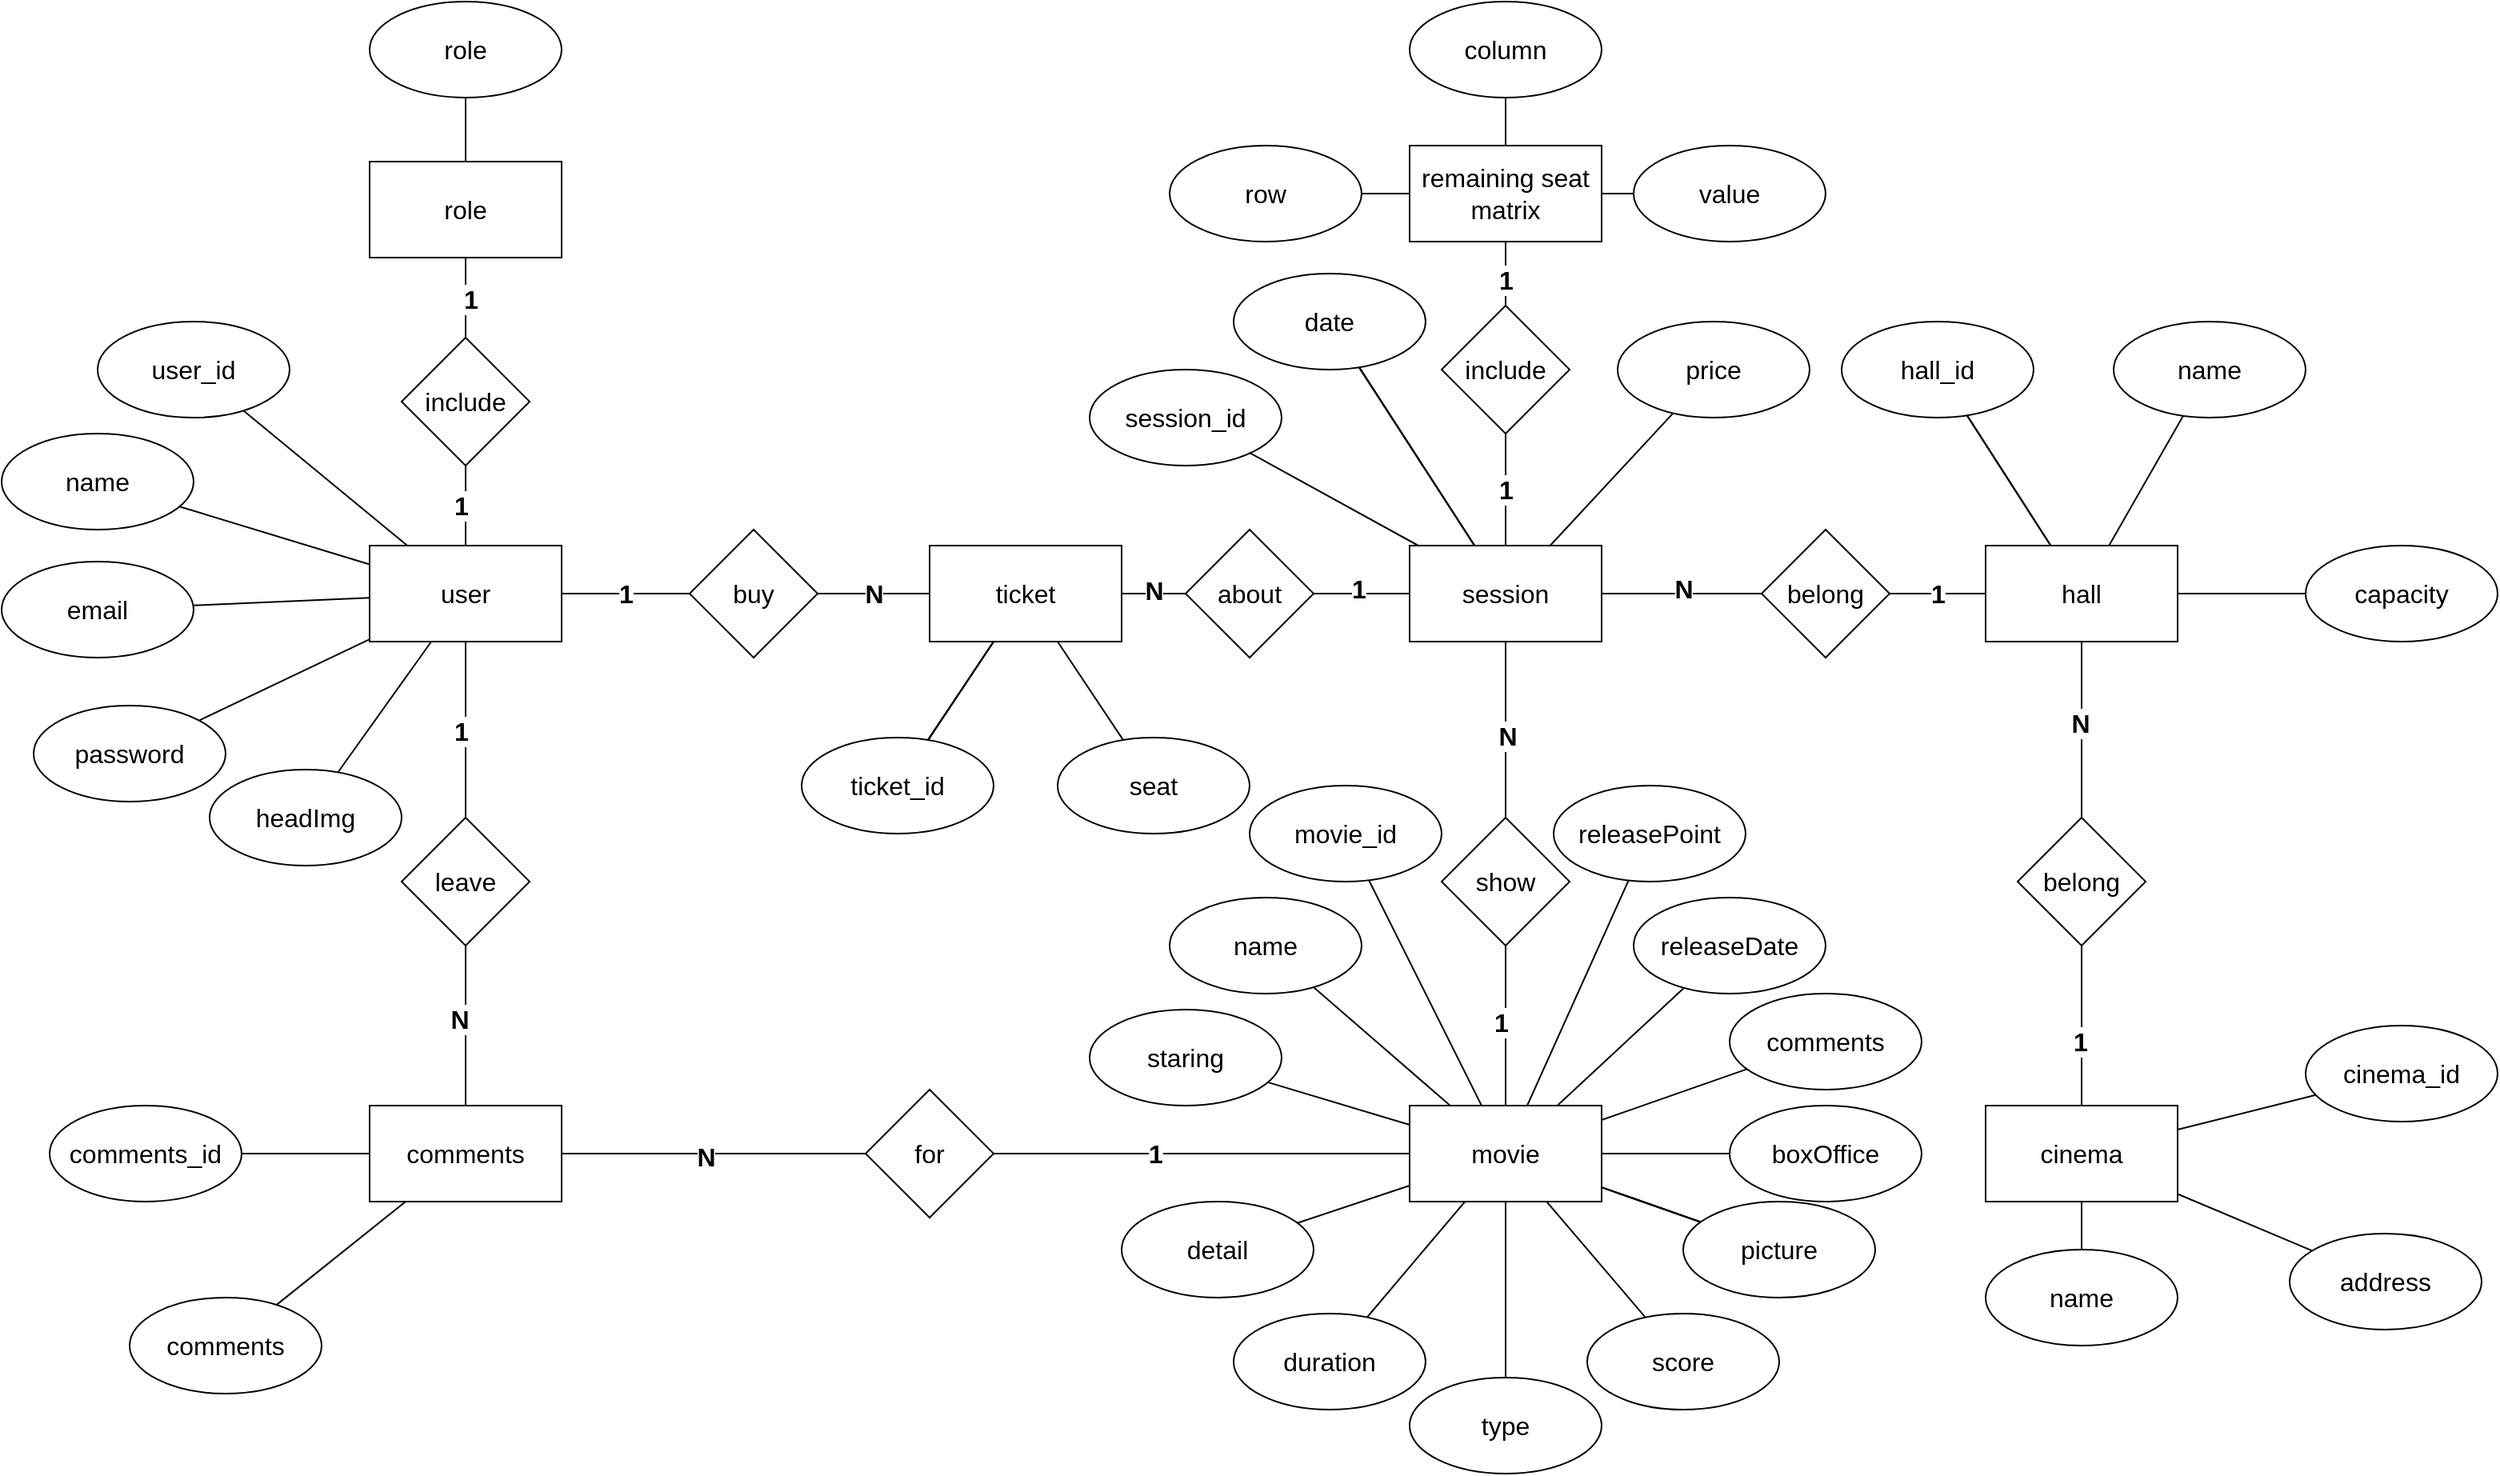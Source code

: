 <mxfile version="18.1.3" type="device"><diagram id="UlqqcbLjjD38hZAxc1Z1" name="第 1 页"><mxGraphModel dx="1851" dy="1347" grid="1" gridSize="10" guides="1" tooltips="1" connect="1" arrows="1" fold="1" page="1" pageScale="1" pageWidth="827" pageHeight="1169" math="0" shadow="0"><root><mxCell id="0"/><mxCell id="1" parent="0"/><mxCell id="72-h3yJxKMM9U8G-hlTV-3" value="" style="rounded=0;orthogonalLoop=1;jettySize=auto;html=1;endArrow=none;endFill=0;fontSize=16;" edge="1" parent="1" source="72-h3yJxKMM9U8G-hlTV-1" target="72-h3yJxKMM9U8G-hlTV-2"><mxGeometry relative="1" as="geometry"/></mxCell><mxCell id="72-h3yJxKMM9U8G-hlTV-5" value="" style="rounded=0;orthogonalLoop=1;jettySize=auto;html=1;endArrow=none;endFill=0;fontSize=16;" edge="1" parent="1" source="72-h3yJxKMM9U8G-hlTV-1" target="72-h3yJxKMM9U8G-hlTV-4"><mxGeometry relative="1" as="geometry"/></mxCell><mxCell id="72-h3yJxKMM9U8G-hlTV-10" value="" style="rounded=0;orthogonalLoop=1;jettySize=auto;html=1;endArrow=none;endFill=0;fontSize=16;" edge="1" parent="1" source="72-h3yJxKMM9U8G-hlTV-1" target="72-h3yJxKMM9U8G-hlTV-9"><mxGeometry relative="1" as="geometry"/></mxCell><mxCell id="72-h3yJxKMM9U8G-hlTV-14" value="" style="edgeStyle=none;rounded=0;orthogonalLoop=1;jettySize=auto;html=1;endArrow=none;endFill=0;fontSize=16;" edge="1" parent="1" source="72-h3yJxKMM9U8G-hlTV-1" target="72-h3yJxKMM9U8G-hlTV-13"><mxGeometry relative="1" as="geometry"/></mxCell><mxCell id="72-h3yJxKMM9U8G-hlTV-16" value="&lt;b style=&quot;font-size: 16px;&quot;&gt;1&lt;/b&gt;" style="edgeStyle=none;rounded=0;orthogonalLoop=1;jettySize=auto;html=1;endArrow=none;endFill=0;fontSize=16;" edge="1" parent="1" source="72-h3yJxKMM9U8G-hlTV-1" target="72-h3yJxKMM9U8G-hlTV-15"><mxGeometry relative="1" as="geometry"/></mxCell><mxCell id="72-h3yJxKMM9U8G-hlTV-55" value="" style="edgeStyle=none;rounded=0;orthogonalLoop=1;jettySize=auto;html=1;fontSize=16;endArrow=none;endFill=0;" edge="1" parent="1" source="72-h3yJxKMM9U8G-hlTV-1" target="72-h3yJxKMM9U8G-hlTV-54"><mxGeometry relative="1" as="geometry"/></mxCell><mxCell id="72-h3yJxKMM9U8G-hlTV-56" value="&lt;b style=&quot;font-size: 16px;&quot;&gt;1&lt;/b&gt;" style="edgeLabel;html=1;align=center;verticalAlign=middle;resizable=0;points=[];fontSize=16;" vertex="1" connectable="0" parent="72-h3yJxKMM9U8G-hlTV-55"><mxGeometry x="0.021" y="3" relative="1" as="geometry"><mxPoint as="offset"/></mxGeometry></mxCell><mxCell id="72-h3yJxKMM9U8G-hlTV-90" value="" style="edgeStyle=none;rounded=0;orthogonalLoop=1;jettySize=auto;html=1;fontSize=16;endArrow=none;endFill=0;" edge="1" parent="1" source="72-h3yJxKMM9U8G-hlTV-1" target="72-h3yJxKMM9U8G-hlTV-89"><mxGeometry relative="1" as="geometry"/></mxCell><mxCell id="72-h3yJxKMM9U8G-hlTV-93" value="&lt;b&gt;1&lt;/b&gt;" style="edgeLabel;html=1;align=center;verticalAlign=middle;resizable=0;points=[];fontSize=16;" vertex="1" connectable="0" parent="72-h3yJxKMM9U8G-hlTV-90"><mxGeometry x="0.013" y="-3" relative="1" as="geometry"><mxPoint as="offset"/></mxGeometry></mxCell><mxCell id="72-h3yJxKMM9U8G-hlTV-1" value="user" style="rounded=0;whiteSpace=wrap;html=1;fontSize=16;" vertex="1" parent="1"><mxGeometry x="230" y="340" width="120" height="60" as="geometry"/></mxCell><mxCell id="72-h3yJxKMM9U8G-hlTV-2" value="user_id" style="ellipse;whiteSpace=wrap;html=1;rounded=0;fontSize=16;" vertex="1" parent="1"><mxGeometry x="60" y="200" width="120" height="60" as="geometry"/></mxCell><mxCell id="72-h3yJxKMM9U8G-hlTV-4" value="name" style="ellipse;whiteSpace=wrap;html=1;rounded=0;fontSize=16;" vertex="1" parent="1"><mxGeometry y="270" width="120" height="60" as="geometry"/></mxCell><mxCell id="72-h3yJxKMM9U8G-hlTV-6" value="password" style="ellipse;whiteSpace=wrap;html=1;rounded=0;fontSize=16;" vertex="1" parent="1"><mxGeometry x="20" y="440" width="120" height="60" as="geometry"/></mxCell><mxCell id="72-h3yJxKMM9U8G-hlTV-9" value="email" style="ellipse;whiteSpace=wrap;html=1;rounded=0;fontSize=16;" vertex="1" parent="1"><mxGeometry y="350" width="120" height="60" as="geometry"/></mxCell><mxCell id="72-h3yJxKMM9U8G-hlTV-12" value="" style="rounded=0;orthogonalLoop=1;jettySize=auto;html=1;endArrow=none;endFill=0;fontSize=16;" edge="1" parent="1" source="72-h3yJxKMM9U8G-hlTV-1" target="72-h3yJxKMM9U8G-hlTV-6"><mxGeometry relative="1" as="geometry"><mxPoint x="240" y="380" as="sourcePoint"/><mxPoint x="160" y="380" as="targetPoint"/></mxGeometry></mxCell><mxCell id="72-h3yJxKMM9U8G-hlTV-13" value="headImg" style="ellipse;whiteSpace=wrap;html=1;rounded=0;fontSize=16;" vertex="1" parent="1"><mxGeometry x="130" y="480" width="120" height="60" as="geometry"/></mxCell><mxCell id="72-h3yJxKMM9U8G-hlTV-18" value="&lt;b style=&quot;font-size: 16px;&quot;&gt;N&lt;/b&gt;" style="edgeStyle=none;rounded=0;orthogonalLoop=1;jettySize=auto;html=1;endArrow=none;endFill=0;fontSize=16;" edge="1" parent="1" source="72-h3yJxKMM9U8G-hlTV-15" target="72-h3yJxKMM9U8G-hlTV-17"><mxGeometry relative="1" as="geometry"/></mxCell><mxCell id="72-h3yJxKMM9U8G-hlTV-26" value="&lt;br style=&quot;font-size: 16px;&quot;&gt;" style="edgeLabel;html=1;align=center;verticalAlign=middle;resizable=0;points=[];fontSize=16;" vertex="1" connectable="0" parent="72-h3yJxKMM9U8G-hlTV-18"><mxGeometry x="0.233" y="-1" relative="1" as="geometry"><mxPoint as="offset"/></mxGeometry></mxCell><mxCell id="72-h3yJxKMM9U8G-hlTV-15" value="buy" style="rhombus;whiteSpace=wrap;html=1;rounded=0;fontSize=16;" vertex="1" parent="1"><mxGeometry x="430" y="330" width="80" height="80" as="geometry"/></mxCell><mxCell id="72-h3yJxKMM9U8G-hlTV-20" value="" style="edgeStyle=none;rounded=0;orthogonalLoop=1;jettySize=auto;html=1;endArrow=none;endFill=0;fontSize=16;" edge="1" parent="1" source="72-h3yJxKMM9U8G-hlTV-17" target="72-h3yJxKMM9U8G-hlTV-19"><mxGeometry relative="1" as="geometry"/></mxCell><mxCell id="72-h3yJxKMM9U8G-hlTV-21" value="" style="edgeStyle=none;rounded=0;orthogonalLoop=1;jettySize=auto;html=1;endArrow=none;endFill=0;fontSize=16;" edge="1" parent="1" source="72-h3yJxKMM9U8G-hlTV-17" target="72-h3yJxKMM9U8G-hlTV-19"><mxGeometry relative="1" as="geometry"/></mxCell><mxCell id="72-h3yJxKMM9U8G-hlTV-22" value="" style="edgeStyle=none;rounded=0;orthogonalLoop=1;jettySize=auto;html=1;endArrow=none;endFill=0;fontSize=16;" edge="1" parent="1" source="72-h3yJxKMM9U8G-hlTV-17" target="72-h3yJxKMM9U8G-hlTV-19"><mxGeometry relative="1" as="geometry"/></mxCell><mxCell id="72-h3yJxKMM9U8G-hlTV-25" value="" style="edgeStyle=none;rounded=0;orthogonalLoop=1;jettySize=auto;html=1;endArrow=none;endFill=0;fontSize=16;" edge="1" parent="1" source="72-h3yJxKMM9U8G-hlTV-17" target="72-h3yJxKMM9U8G-hlTV-24"><mxGeometry relative="1" as="geometry"/></mxCell><mxCell id="72-h3yJxKMM9U8G-hlTV-30" value="" style="edgeStyle=none;rounded=0;orthogonalLoop=1;jettySize=auto;html=1;endArrow=none;endFill=0;fontSize=16;" edge="1" parent="1" source="72-h3yJxKMM9U8G-hlTV-17" target="72-h3yJxKMM9U8G-hlTV-29"><mxGeometry relative="1" as="geometry"/></mxCell><mxCell id="72-h3yJxKMM9U8G-hlTV-31" value="&lt;b style=&quot;font-size: 16px;&quot;&gt;N&lt;/b&gt;" style="edgeLabel;html=1;align=center;verticalAlign=middle;resizable=0;points=[];fontSize=16;" vertex="1" connectable="0" parent="72-h3yJxKMM9U8G-hlTV-30"><mxGeometry x="-0.02" y="3" relative="1" as="geometry"><mxPoint y="1" as="offset"/></mxGeometry></mxCell><mxCell id="72-h3yJxKMM9U8G-hlTV-17" value="ticket" style="whiteSpace=wrap;html=1;rounded=0;fontSize=16;" vertex="1" parent="1"><mxGeometry x="580" y="340" width="120" height="60" as="geometry"/></mxCell><mxCell id="72-h3yJxKMM9U8G-hlTV-19" value="ticket_id" style="ellipse;whiteSpace=wrap;html=1;rounded=0;fontSize=16;" vertex="1" parent="1"><mxGeometry x="500" y="460" width="120" height="60" as="geometry"/></mxCell><mxCell id="72-h3yJxKMM9U8G-hlTV-24" value="seat" style="ellipse;whiteSpace=wrap;html=1;rounded=0;fontSize=16;" vertex="1" parent="1"><mxGeometry x="660" y="460" width="120" height="60" as="geometry"/></mxCell><mxCell id="72-h3yJxKMM9U8G-hlTV-33" value="" style="edgeStyle=none;rounded=0;orthogonalLoop=1;jettySize=auto;html=1;endArrow=none;endFill=0;fontSize=16;" edge="1" parent="1" source="72-h3yJxKMM9U8G-hlTV-29" target="72-h3yJxKMM9U8G-hlTV-32"><mxGeometry relative="1" as="geometry"/></mxCell><mxCell id="72-h3yJxKMM9U8G-hlTV-42" value="&lt;b style=&quot;font-size: 16px;&quot;&gt;1&lt;/b&gt;" style="edgeLabel;html=1;align=center;verticalAlign=middle;resizable=0;points=[];fontSize=16;" vertex="1" connectable="0" parent="72-h3yJxKMM9U8G-hlTV-33"><mxGeometry x="-0.067" y="4" relative="1" as="geometry"><mxPoint y="1" as="offset"/></mxGeometry></mxCell><mxCell id="72-h3yJxKMM9U8G-hlTV-29" value="about" style="rhombus;whiteSpace=wrap;html=1;rounded=0;fontSize=16;" vertex="1" parent="1"><mxGeometry x="740" y="330" width="80" height="80" as="geometry"/></mxCell><mxCell id="72-h3yJxKMM9U8G-hlTV-35" value="" style="edgeStyle=none;rounded=0;orthogonalLoop=1;jettySize=auto;html=1;endArrow=none;endFill=0;fontSize=16;" edge="1" parent="1" source="72-h3yJxKMM9U8G-hlTV-32" target="72-h3yJxKMM9U8G-hlTV-34"><mxGeometry relative="1" as="geometry"/></mxCell><mxCell id="72-h3yJxKMM9U8G-hlTV-37" value="" style="edgeStyle=none;rounded=0;orthogonalLoop=1;jettySize=auto;html=1;endArrow=none;endFill=0;fontSize=16;" edge="1" parent="1" source="72-h3yJxKMM9U8G-hlTV-32" target="72-h3yJxKMM9U8G-hlTV-36"><mxGeometry relative="1" as="geometry"/></mxCell><mxCell id="72-h3yJxKMM9U8G-hlTV-38" value="" style="edgeStyle=none;rounded=0;orthogonalLoop=1;jettySize=auto;html=1;endArrow=none;endFill=0;fontSize=16;" edge="1" parent="1" source="72-h3yJxKMM9U8G-hlTV-32" target="72-h3yJxKMM9U8G-hlTV-36"><mxGeometry relative="1" as="geometry"/></mxCell><mxCell id="72-h3yJxKMM9U8G-hlTV-39" value="" style="edgeStyle=none;rounded=0;orthogonalLoop=1;jettySize=auto;html=1;endArrow=none;endFill=0;fontSize=16;" edge="1" parent="1" source="72-h3yJxKMM9U8G-hlTV-32" target="72-h3yJxKMM9U8G-hlTV-36"><mxGeometry relative="1" as="geometry"/></mxCell><mxCell id="72-h3yJxKMM9U8G-hlTV-41" value="" style="edgeStyle=none;rounded=0;orthogonalLoop=1;jettySize=auto;html=1;endArrow=none;endFill=0;fontSize=16;" edge="1" parent="1" source="72-h3yJxKMM9U8G-hlTV-32" target="72-h3yJxKMM9U8G-hlTV-40"><mxGeometry relative="1" as="geometry"/></mxCell><mxCell id="72-h3yJxKMM9U8G-hlTV-44" value="&lt;b style=&quot;font-size: 16px;&quot;&gt;1&lt;/b&gt;" style="edgeStyle=none;rounded=0;orthogonalLoop=1;jettySize=auto;html=1;endArrow=none;endFill=0;fontSize=16;" edge="1" parent="1" source="72-h3yJxKMM9U8G-hlTV-32" target="72-h3yJxKMM9U8G-hlTV-43"><mxGeometry relative="1" as="geometry"/></mxCell><mxCell id="72-h3yJxKMM9U8G-hlTV-64" value="" style="edgeStyle=none;rounded=0;orthogonalLoop=1;jettySize=auto;html=1;fontSize=16;endArrow=none;endFill=0;" edge="1" parent="1" source="72-h3yJxKMM9U8G-hlTV-32" target="72-h3yJxKMM9U8G-hlTV-63"><mxGeometry relative="1" as="geometry"/></mxCell><mxCell id="72-h3yJxKMM9U8G-hlTV-65" value="&lt;b style=&quot;font-size: 16px;&quot;&gt;N&lt;/b&gt;" style="edgeLabel;html=1;align=center;verticalAlign=middle;resizable=0;points=[];fontSize=16;" vertex="1" connectable="0" parent="72-h3yJxKMM9U8G-hlTV-64"><mxGeometry x="-0.314" y="3" relative="1" as="geometry"><mxPoint x="16" as="offset"/></mxGeometry></mxCell><mxCell id="72-h3yJxKMM9U8G-hlTV-112" style="edgeStyle=none;rounded=0;orthogonalLoop=1;jettySize=auto;html=1;exitX=0.5;exitY=1;exitDx=0;exitDy=0;fontSize=16;endArrow=none;endFill=0;" edge="1" parent="1" source="72-h3yJxKMM9U8G-hlTV-32" target="72-h3yJxKMM9U8G-hlTV-110"><mxGeometry relative="1" as="geometry"/></mxCell><mxCell id="72-h3yJxKMM9U8G-hlTV-114" value="&lt;b&gt;N&lt;/b&gt;" style="edgeLabel;html=1;align=center;verticalAlign=middle;resizable=0;points=[];fontSize=16;" vertex="1" connectable="0" parent="72-h3yJxKMM9U8G-hlTV-112"><mxGeometry x="0.075" y="1" relative="1" as="geometry"><mxPoint as="offset"/></mxGeometry></mxCell><mxCell id="72-h3yJxKMM9U8G-hlTV-32" value="session" style="whiteSpace=wrap;html=1;rounded=0;fontSize=16;" vertex="1" parent="1"><mxGeometry x="880" y="340" width="120" height="60" as="geometry"/></mxCell><mxCell id="72-h3yJxKMM9U8G-hlTV-34" value="session_id" style="ellipse;whiteSpace=wrap;html=1;rounded=0;fontSize=16;" vertex="1" parent="1"><mxGeometry x="680" y="230" width="120" height="60" as="geometry"/></mxCell><mxCell id="72-h3yJxKMM9U8G-hlTV-36" value="date" style="ellipse;whiteSpace=wrap;html=1;rounded=0;fontSize=16;" vertex="1" parent="1"><mxGeometry x="770" y="170" width="120" height="60" as="geometry"/></mxCell><mxCell id="72-h3yJxKMM9U8G-hlTV-40" value="price" style="ellipse;whiteSpace=wrap;html=1;rounded=0;fontSize=16;" vertex="1" parent="1"><mxGeometry x="1010" y="200" width="120" height="60" as="geometry"/></mxCell><mxCell id="72-h3yJxKMM9U8G-hlTV-46" value="" style="edgeStyle=none;rounded=0;orthogonalLoop=1;jettySize=auto;html=1;endArrow=none;endFill=0;fontSize=16;" edge="1" parent="1" source="72-h3yJxKMM9U8G-hlTV-43" target="72-h3yJxKMM9U8G-hlTV-45"><mxGeometry relative="1" as="geometry"/></mxCell><mxCell id="72-h3yJxKMM9U8G-hlTV-47" value="&lt;b style=&quot;font-size: 16px;&quot;&gt;1&lt;/b&gt;" style="edgeLabel;html=1;align=center;verticalAlign=middle;resizable=0;points=[];fontSize=16;" vertex="1" connectable="0" parent="72-h3yJxKMM9U8G-hlTV-46"><mxGeometry x="-0.178" y="-2" relative="1" as="geometry"><mxPoint x="-2" as="offset"/></mxGeometry></mxCell><mxCell id="72-h3yJxKMM9U8G-hlTV-43" value="include" style="rhombus;whiteSpace=wrap;html=1;rounded=0;fontSize=16;" vertex="1" parent="1"><mxGeometry x="900" y="190" width="80" height="80" as="geometry"/></mxCell><mxCell id="72-h3yJxKMM9U8G-hlTV-49" value="" style="edgeStyle=none;rounded=0;orthogonalLoop=1;jettySize=auto;html=1;fontSize=16;endArrow=none;endFill=0;" edge="1" parent="1" source="72-h3yJxKMM9U8G-hlTV-45" target="72-h3yJxKMM9U8G-hlTV-48"><mxGeometry relative="1" as="geometry"/></mxCell><mxCell id="72-h3yJxKMM9U8G-hlTV-51" value="" style="edgeStyle=none;rounded=0;orthogonalLoop=1;jettySize=auto;html=1;fontSize=16;endArrow=none;endFill=0;" edge="1" parent="1" source="72-h3yJxKMM9U8G-hlTV-45" target="72-h3yJxKMM9U8G-hlTV-50"><mxGeometry relative="1" as="geometry"/></mxCell><mxCell id="72-h3yJxKMM9U8G-hlTV-53" value="" style="edgeStyle=none;rounded=0;orthogonalLoop=1;jettySize=auto;html=1;fontSize=16;endArrow=none;endFill=0;" edge="1" parent="1" source="72-h3yJxKMM9U8G-hlTV-45" target="72-h3yJxKMM9U8G-hlTV-52"><mxGeometry relative="1" as="geometry"/></mxCell><mxCell id="72-h3yJxKMM9U8G-hlTV-45" value="&lt;font style=&quot;font-size: 16px;&quot;&gt;remaining seat matrix&lt;/font&gt;" style="whiteSpace=wrap;html=1;rounded=0;fontSize=16;" vertex="1" parent="1"><mxGeometry x="880" y="90" width="120" height="60" as="geometry"/></mxCell><mxCell id="72-h3yJxKMM9U8G-hlTV-48" value="row" style="ellipse;whiteSpace=wrap;html=1;rounded=0;fontSize=16;" vertex="1" parent="1"><mxGeometry x="730" y="90" width="120" height="60" as="geometry"/></mxCell><mxCell id="72-h3yJxKMM9U8G-hlTV-50" value="column" style="ellipse;whiteSpace=wrap;html=1;rounded=0;fontSize=16;" vertex="1" parent="1"><mxGeometry x="880" width="120" height="60" as="geometry"/></mxCell><mxCell id="72-h3yJxKMM9U8G-hlTV-52" value="value" style="ellipse;whiteSpace=wrap;html=1;rounded=0;fontSize=16;" vertex="1" parent="1"><mxGeometry x="1020" y="90" width="120" height="60" as="geometry"/></mxCell><mxCell id="72-h3yJxKMM9U8G-hlTV-59" value="" style="edgeStyle=none;rounded=0;orthogonalLoop=1;jettySize=auto;html=1;fontSize=16;endArrow=none;endFill=0;" edge="1" parent="1" source="72-h3yJxKMM9U8G-hlTV-54" target="72-h3yJxKMM9U8G-hlTV-58"><mxGeometry relative="1" as="geometry"/></mxCell><mxCell id="72-h3yJxKMM9U8G-hlTV-60" value="&lt;b style=&quot;font-size: 16px;&quot;&gt;1&lt;/b&gt;" style="edgeLabel;html=1;align=center;verticalAlign=middle;resizable=0;points=[];fontSize=16;" vertex="1" connectable="0" parent="72-h3yJxKMM9U8G-hlTV-59"><mxGeometry x="-0.011" y="-3" relative="1" as="geometry"><mxPoint as="offset"/></mxGeometry></mxCell><mxCell id="72-h3yJxKMM9U8G-hlTV-54" value="include" style="rhombus;whiteSpace=wrap;html=1;rounded=0;fontSize=16;" vertex="1" parent="1"><mxGeometry x="250" y="210" width="80" height="80" as="geometry"/></mxCell><mxCell id="72-h3yJxKMM9U8G-hlTV-62" value="" style="edgeStyle=none;rounded=0;orthogonalLoop=1;jettySize=auto;html=1;fontSize=16;endArrow=none;endFill=0;" edge="1" parent="1" source="72-h3yJxKMM9U8G-hlTV-58" target="72-h3yJxKMM9U8G-hlTV-61"><mxGeometry relative="1" as="geometry"/></mxCell><mxCell id="72-h3yJxKMM9U8G-hlTV-58" value="role" style="whiteSpace=wrap;html=1;rounded=0;fontSize=16;" vertex="1" parent="1"><mxGeometry x="230" y="100" width="120" height="60" as="geometry"/></mxCell><mxCell id="72-h3yJxKMM9U8G-hlTV-61" value="role" style="ellipse;whiteSpace=wrap;html=1;rounded=0;fontSize=16;" vertex="1" parent="1"><mxGeometry x="230" width="120" height="60" as="geometry"/></mxCell><mxCell id="72-h3yJxKMM9U8G-hlTV-67" value="&lt;b style=&quot;font-size: 16px;&quot;&gt;1&lt;/b&gt;" style="edgeStyle=none;rounded=0;orthogonalLoop=1;jettySize=auto;html=1;fontSize=16;endArrow=none;endFill=0;" edge="1" parent="1" source="72-h3yJxKMM9U8G-hlTV-63" target="72-h3yJxKMM9U8G-hlTV-66"><mxGeometry relative="1" as="geometry"/></mxCell><mxCell id="72-h3yJxKMM9U8G-hlTV-63" value="belong" style="rhombus;whiteSpace=wrap;html=1;rounded=0;fontSize=16;" vertex="1" parent="1"><mxGeometry x="1100" y="330" width="80" height="80" as="geometry"/></mxCell><mxCell id="72-h3yJxKMM9U8G-hlTV-70" value="" style="edgeStyle=none;rounded=0;orthogonalLoop=1;jettySize=auto;html=1;fontSize=16;endArrow=none;endFill=0;" edge="1" parent="1" source="72-h3yJxKMM9U8G-hlTV-66" target="72-h3yJxKMM9U8G-hlTV-69"><mxGeometry relative="1" as="geometry"/></mxCell><mxCell id="72-h3yJxKMM9U8G-hlTV-71" value="" style="edgeStyle=none;rounded=0;orthogonalLoop=1;jettySize=auto;html=1;fontSize=16;endArrow=none;endFill=0;" edge="1" parent="1" source="72-h3yJxKMM9U8G-hlTV-66" target="72-h3yJxKMM9U8G-hlTV-69"><mxGeometry relative="1" as="geometry"/></mxCell><mxCell id="72-h3yJxKMM9U8G-hlTV-73" value="" style="edgeStyle=none;rounded=0;orthogonalLoop=1;jettySize=auto;html=1;fontSize=16;endArrow=none;endFill=0;" edge="1" parent="1" source="72-h3yJxKMM9U8G-hlTV-66" target="72-h3yJxKMM9U8G-hlTV-72"><mxGeometry relative="1" as="geometry"/></mxCell><mxCell id="72-h3yJxKMM9U8G-hlTV-75" value="" style="edgeStyle=none;rounded=0;orthogonalLoop=1;jettySize=auto;html=1;fontSize=16;endArrow=none;endFill=0;" edge="1" parent="1" source="72-h3yJxKMM9U8G-hlTV-66" target="72-h3yJxKMM9U8G-hlTV-74"><mxGeometry relative="1" as="geometry"/></mxCell><mxCell id="72-h3yJxKMM9U8G-hlTV-77" value="" style="edgeStyle=none;rounded=0;orthogonalLoop=1;jettySize=auto;html=1;fontSize=16;endArrow=none;endFill=0;" edge="1" parent="1" source="72-h3yJxKMM9U8G-hlTV-66" target="72-h3yJxKMM9U8G-hlTV-76"><mxGeometry relative="1" as="geometry"/></mxCell><mxCell id="72-h3yJxKMM9U8G-hlTV-78" value="&lt;b style=&quot;font-size: 16px;&quot;&gt;N&lt;/b&gt;" style="edgeLabel;html=1;align=center;verticalAlign=middle;resizable=0;points=[];fontSize=16;" vertex="1" connectable="0" parent="72-h3yJxKMM9U8G-hlTV-77"><mxGeometry x="-0.069" y="-1" relative="1" as="geometry"><mxPoint as="offset"/></mxGeometry></mxCell><mxCell id="72-h3yJxKMM9U8G-hlTV-66" value="hall" style="whiteSpace=wrap;html=1;rounded=0;fontSize=16;" vertex="1" parent="1"><mxGeometry x="1240" y="340" width="120" height="60" as="geometry"/></mxCell><mxCell id="72-h3yJxKMM9U8G-hlTV-69" value="hall_id" style="ellipse;whiteSpace=wrap;html=1;rounded=0;fontSize=16;" vertex="1" parent="1"><mxGeometry x="1150" y="200" width="120" height="60" as="geometry"/></mxCell><mxCell id="72-h3yJxKMM9U8G-hlTV-72" value="name" style="ellipse;whiteSpace=wrap;html=1;rounded=0;fontSize=16;" vertex="1" parent="1"><mxGeometry x="1320" y="200" width="120" height="60" as="geometry"/></mxCell><mxCell id="72-h3yJxKMM9U8G-hlTV-74" value="capacity" style="ellipse;whiteSpace=wrap;html=1;rounded=0;fontSize=16;" vertex="1" parent="1"><mxGeometry x="1440" y="340" width="120" height="60" as="geometry"/></mxCell><mxCell id="72-h3yJxKMM9U8G-hlTV-80" value="" style="edgeStyle=none;rounded=0;orthogonalLoop=1;jettySize=auto;html=1;fontSize=16;endArrow=none;endFill=0;" edge="1" parent="1" source="72-h3yJxKMM9U8G-hlTV-76" target="72-h3yJxKMM9U8G-hlTV-79"><mxGeometry relative="1" as="geometry"/></mxCell><mxCell id="72-h3yJxKMM9U8G-hlTV-83" value="&lt;b style=&quot;font-size: 16px;&quot;&gt;1&lt;/b&gt;" style="edgeLabel;html=1;align=center;verticalAlign=middle;resizable=0;points=[];fontSize=16;" vertex="1" connectable="0" parent="72-h3yJxKMM9U8G-hlTV-80"><mxGeometry x="0.203" y="-1" relative="1" as="geometry"><mxPoint as="offset"/></mxGeometry></mxCell><mxCell id="72-h3yJxKMM9U8G-hlTV-76" value="belong" style="rhombus;whiteSpace=wrap;html=1;rounded=0;fontSize=16;" vertex="1" parent="1"><mxGeometry x="1260" y="510" width="80" height="80" as="geometry"/></mxCell><mxCell id="72-h3yJxKMM9U8G-hlTV-82" value="" style="edgeStyle=none;rounded=0;orthogonalLoop=1;jettySize=auto;html=1;fontSize=16;endArrow=none;endFill=0;" edge="1" parent="1" source="72-h3yJxKMM9U8G-hlTV-79" target="72-h3yJxKMM9U8G-hlTV-81"><mxGeometry relative="1" as="geometry"/></mxCell><mxCell id="72-h3yJxKMM9U8G-hlTV-86" value="" style="edgeStyle=none;rounded=0;orthogonalLoop=1;jettySize=auto;html=1;fontSize=16;endArrow=none;endFill=0;" edge="1" parent="1" source="72-h3yJxKMM9U8G-hlTV-79" target="72-h3yJxKMM9U8G-hlTV-85"><mxGeometry relative="1" as="geometry"/></mxCell><mxCell id="72-h3yJxKMM9U8G-hlTV-88" value="" style="edgeStyle=none;rounded=0;orthogonalLoop=1;jettySize=auto;html=1;fontSize=16;endArrow=none;endFill=0;" edge="1" parent="1" source="72-h3yJxKMM9U8G-hlTV-79" target="72-h3yJxKMM9U8G-hlTV-87"><mxGeometry relative="1" as="geometry"/></mxCell><mxCell id="72-h3yJxKMM9U8G-hlTV-79" value="cinema" style="whiteSpace=wrap;html=1;rounded=0;fontSize=16;" vertex="1" parent="1"><mxGeometry x="1240" y="690" width="120" height="60" as="geometry"/></mxCell><mxCell id="72-h3yJxKMM9U8G-hlTV-81" value="cinema_id" style="ellipse;whiteSpace=wrap;html=1;rounded=0;fontSize=16;" vertex="1" parent="1"><mxGeometry x="1440" y="640" width="120" height="60" as="geometry"/></mxCell><mxCell id="72-h3yJxKMM9U8G-hlTV-85" value="name" style="ellipse;whiteSpace=wrap;html=1;rounded=0;fontSize=16;" vertex="1" parent="1"><mxGeometry x="1240" y="780" width="120" height="60" as="geometry"/></mxCell><mxCell id="72-h3yJxKMM9U8G-hlTV-87" value="address" style="ellipse;whiteSpace=wrap;html=1;rounded=0;fontSize=16;" vertex="1" parent="1"><mxGeometry x="1430" y="770" width="120" height="60" as="geometry"/></mxCell><mxCell id="72-h3yJxKMM9U8G-hlTV-92" value="" style="edgeStyle=none;rounded=0;orthogonalLoop=1;jettySize=auto;html=1;fontSize=16;endArrow=none;endFill=0;" edge="1" parent="1" source="72-h3yJxKMM9U8G-hlTV-89" target="72-h3yJxKMM9U8G-hlTV-91"><mxGeometry relative="1" as="geometry"/></mxCell><mxCell id="72-h3yJxKMM9U8G-hlTV-94" value="&lt;b&gt;N&lt;/b&gt;" style="edgeLabel;html=1;align=center;verticalAlign=middle;resizable=0;points=[];fontSize=16;" vertex="1" connectable="0" parent="72-h3yJxKMM9U8G-hlTV-92"><mxGeometry x="-0.094" y="-4" relative="1" as="geometry"><mxPoint as="offset"/></mxGeometry></mxCell><mxCell id="72-h3yJxKMM9U8G-hlTV-89" value="leave" style="rhombus;whiteSpace=wrap;html=1;fontSize=16;rounded=0;" vertex="1" parent="1"><mxGeometry x="250" y="510" width="80" height="80" as="geometry"/></mxCell><mxCell id="72-h3yJxKMM9U8G-hlTV-98" value="" style="edgeStyle=none;rounded=0;orthogonalLoop=1;jettySize=auto;html=1;fontSize=16;endArrow=none;endFill=0;" edge="1" parent="1" source="72-h3yJxKMM9U8G-hlTV-91" target="72-h3yJxKMM9U8G-hlTV-97"><mxGeometry relative="1" as="geometry"/></mxCell><mxCell id="72-h3yJxKMM9U8G-hlTV-102" value="" style="edgeStyle=none;rounded=0;orthogonalLoop=1;jettySize=auto;html=1;fontSize=16;endArrow=none;endFill=0;" edge="1" parent="1" source="72-h3yJxKMM9U8G-hlTV-91" target="72-h3yJxKMM9U8G-hlTV-101"><mxGeometry relative="1" as="geometry"/></mxCell><mxCell id="72-h3yJxKMM9U8G-hlTV-104" value="" style="edgeStyle=none;rounded=0;orthogonalLoop=1;jettySize=auto;html=1;fontSize=16;endArrow=none;endFill=0;" edge="1" parent="1" source="72-h3yJxKMM9U8G-hlTV-91" target="72-h3yJxKMM9U8G-hlTV-103"><mxGeometry relative="1" as="geometry"/></mxCell><mxCell id="72-h3yJxKMM9U8G-hlTV-105" value="&lt;b&gt;N&lt;/b&gt;" style="edgeLabel;html=1;align=center;verticalAlign=middle;resizable=0;points=[];fontSize=16;" vertex="1" connectable="0" parent="72-h3yJxKMM9U8G-hlTV-104"><mxGeometry x="-0.053" y="-2" relative="1" as="geometry"><mxPoint as="offset"/></mxGeometry></mxCell><mxCell id="72-h3yJxKMM9U8G-hlTV-91" value="comments" style="whiteSpace=wrap;html=1;fontSize=16;rounded=0;" vertex="1" parent="1"><mxGeometry x="230" y="690" width="120" height="60" as="geometry"/></mxCell><mxCell id="72-h3yJxKMM9U8G-hlTV-97" value="&lt;span style=&quot;&quot;&gt;comments_id&lt;/span&gt;" style="ellipse;whiteSpace=wrap;html=1;fontSize=16;rounded=0;" vertex="1" parent="1"><mxGeometry x="30" y="690" width="120" height="60" as="geometry"/></mxCell><mxCell id="72-h3yJxKMM9U8G-hlTV-101" value="comments" style="ellipse;whiteSpace=wrap;html=1;fontSize=16;rounded=0;" vertex="1" parent="1"><mxGeometry x="80" y="810" width="120" height="60" as="geometry"/></mxCell><mxCell id="72-h3yJxKMM9U8G-hlTV-107" value="" style="edgeStyle=none;rounded=0;orthogonalLoop=1;jettySize=auto;html=1;fontSize=16;endArrow=none;endFill=0;" edge="1" parent="1" source="72-h3yJxKMM9U8G-hlTV-103" target="72-h3yJxKMM9U8G-hlTV-106"><mxGeometry relative="1" as="geometry"/></mxCell><mxCell id="72-h3yJxKMM9U8G-hlTV-108" value="&lt;b&gt;1&lt;/b&gt;" style="edgeLabel;html=1;align=center;verticalAlign=middle;resizable=0;points=[];fontSize=16;" vertex="1" connectable="0" parent="72-h3yJxKMM9U8G-hlTV-107"><mxGeometry x="-0.385" y="-2" relative="1" as="geometry"><mxPoint x="21" y="-2" as="offset"/></mxGeometry></mxCell><mxCell id="72-h3yJxKMM9U8G-hlTV-103" value="for" style="rhombus;whiteSpace=wrap;html=1;fontSize=16;rounded=0;" vertex="1" parent="1"><mxGeometry x="540" y="680" width="80" height="80" as="geometry"/></mxCell><mxCell id="72-h3yJxKMM9U8G-hlTV-111" value="" style="edgeStyle=none;rounded=0;orthogonalLoop=1;jettySize=auto;html=1;fontSize=16;endArrow=none;endFill=0;" edge="1" parent="1" source="72-h3yJxKMM9U8G-hlTV-106" target="72-h3yJxKMM9U8G-hlTV-110"><mxGeometry relative="1" as="geometry"/></mxCell><mxCell id="72-h3yJxKMM9U8G-hlTV-113" value="&lt;b&gt;1&lt;/b&gt;" style="edgeLabel;html=1;align=center;verticalAlign=middle;resizable=0;points=[];fontSize=16;" vertex="1" connectable="0" parent="72-h3yJxKMM9U8G-hlTV-111"><mxGeometry x="0.048" y="3" relative="1" as="geometry"><mxPoint as="offset"/></mxGeometry></mxCell><mxCell id="72-h3yJxKMM9U8G-hlTV-119" value="" style="edgeStyle=none;rounded=0;orthogonalLoop=1;jettySize=auto;html=1;fontSize=16;endArrow=none;endFill=0;" edge="1" parent="1" source="72-h3yJxKMM9U8G-hlTV-106" target="72-h3yJxKMM9U8G-hlTV-118"><mxGeometry relative="1" as="geometry"/></mxCell><mxCell id="72-h3yJxKMM9U8G-hlTV-121" value="" style="edgeStyle=none;rounded=0;orthogonalLoop=1;jettySize=auto;html=1;fontSize=16;endArrow=none;endFill=0;" edge="1" parent="1" source="72-h3yJxKMM9U8G-hlTV-106" target="72-h3yJxKMM9U8G-hlTV-120"><mxGeometry relative="1" as="geometry"/></mxCell><mxCell id="72-h3yJxKMM9U8G-hlTV-123" value="" style="edgeStyle=none;rounded=0;orthogonalLoop=1;jettySize=auto;html=1;fontSize=16;endArrow=none;endFill=0;" edge="1" parent="1" source="72-h3yJxKMM9U8G-hlTV-106" target="72-h3yJxKMM9U8G-hlTV-122"><mxGeometry relative="1" as="geometry"/></mxCell><mxCell id="72-h3yJxKMM9U8G-hlTV-125" value="" style="edgeStyle=none;rounded=0;orthogonalLoop=1;jettySize=auto;html=1;fontSize=16;endArrow=none;endFill=0;" edge="1" parent="1" source="72-h3yJxKMM9U8G-hlTV-106" target="72-h3yJxKMM9U8G-hlTV-124"><mxGeometry relative="1" as="geometry"/></mxCell><mxCell id="72-h3yJxKMM9U8G-hlTV-127" value="" style="edgeStyle=none;rounded=0;orthogonalLoop=1;jettySize=auto;html=1;fontSize=16;endArrow=none;endFill=0;" edge="1" parent="1" source="72-h3yJxKMM9U8G-hlTV-106" target="72-h3yJxKMM9U8G-hlTV-126"><mxGeometry relative="1" as="geometry"/></mxCell><mxCell id="72-h3yJxKMM9U8G-hlTV-129" value="" style="edgeStyle=none;rounded=0;orthogonalLoop=1;jettySize=auto;html=1;fontSize=16;endArrow=none;endFill=0;" edge="1" parent="1" source="72-h3yJxKMM9U8G-hlTV-106" target="72-h3yJxKMM9U8G-hlTV-128"><mxGeometry relative="1" as="geometry"/></mxCell><mxCell id="72-h3yJxKMM9U8G-hlTV-131" value="" style="edgeStyle=none;rounded=0;orthogonalLoop=1;jettySize=auto;html=1;fontSize=16;endArrow=none;endFill=0;" edge="1" parent="1" source="72-h3yJxKMM9U8G-hlTV-106" target="72-h3yJxKMM9U8G-hlTV-130"><mxGeometry relative="1" as="geometry"/></mxCell><mxCell id="72-h3yJxKMM9U8G-hlTV-133" value="" style="edgeStyle=none;rounded=0;orthogonalLoop=1;jettySize=auto;html=1;fontSize=16;endArrow=none;endFill=0;" edge="1" parent="1" source="72-h3yJxKMM9U8G-hlTV-106" target="72-h3yJxKMM9U8G-hlTV-132"><mxGeometry relative="1" as="geometry"/></mxCell><mxCell id="72-h3yJxKMM9U8G-hlTV-134" value="" style="edgeStyle=none;rounded=0;orthogonalLoop=1;jettySize=auto;html=1;fontSize=16;endArrow=none;endFill=0;" edge="1" parent="1" source="72-h3yJxKMM9U8G-hlTV-106" target="72-h3yJxKMM9U8G-hlTV-132"><mxGeometry relative="1" as="geometry"/></mxCell><mxCell id="72-h3yJxKMM9U8G-hlTV-135" value="" style="edgeStyle=none;rounded=0;orthogonalLoop=1;jettySize=auto;html=1;fontSize=16;endArrow=none;endFill=0;" edge="1" parent="1" source="72-h3yJxKMM9U8G-hlTV-106" target="72-h3yJxKMM9U8G-hlTV-132"><mxGeometry relative="1" as="geometry"/></mxCell><mxCell id="72-h3yJxKMM9U8G-hlTV-137" value="" style="edgeStyle=none;rounded=0;orthogonalLoop=1;jettySize=auto;html=1;fontSize=16;endArrow=none;endFill=0;" edge="1" parent="1" source="72-h3yJxKMM9U8G-hlTV-106" target="72-h3yJxKMM9U8G-hlTV-136"><mxGeometry relative="1" as="geometry"/></mxCell><mxCell id="72-h3yJxKMM9U8G-hlTV-139" value="" style="edgeStyle=none;rounded=0;orthogonalLoop=1;jettySize=auto;html=1;fontSize=16;endArrow=none;endFill=0;" edge="1" parent="1" source="72-h3yJxKMM9U8G-hlTV-106" target="72-h3yJxKMM9U8G-hlTV-138"><mxGeometry relative="1" as="geometry"/></mxCell><mxCell id="72-h3yJxKMM9U8G-hlTV-141" value="" style="edgeStyle=none;rounded=0;orthogonalLoop=1;jettySize=auto;html=1;fontSize=16;endArrow=none;endFill=0;" edge="1" parent="1" source="72-h3yJxKMM9U8G-hlTV-106" target="72-h3yJxKMM9U8G-hlTV-140"><mxGeometry relative="1" as="geometry"/></mxCell><mxCell id="72-h3yJxKMM9U8G-hlTV-143" value="" style="edgeStyle=none;rounded=0;orthogonalLoop=1;jettySize=auto;html=1;fontSize=16;endArrow=none;endFill=0;" edge="1" parent="1" source="72-h3yJxKMM9U8G-hlTV-106" target="72-h3yJxKMM9U8G-hlTV-142"><mxGeometry relative="1" as="geometry"/></mxCell><mxCell id="72-h3yJxKMM9U8G-hlTV-106" value="movie" style="whiteSpace=wrap;html=1;fontSize=16;rounded=0;" vertex="1" parent="1"><mxGeometry x="880" y="690" width="120" height="60" as="geometry"/></mxCell><mxCell id="72-h3yJxKMM9U8G-hlTV-110" value="show" style="rhombus;whiteSpace=wrap;html=1;fontSize=16;rounded=0;" vertex="1" parent="1"><mxGeometry x="900" y="510" width="80" height="80" as="geometry"/></mxCell><mxCell id="72-h3yJxKMM9U8G-hlTV-118" value="movie_id" style="ellipse;whiteSpace=wrap;html=1;fontSize=16;rounded=0;" vertex="1" parent="1"><mxGeometry x="780" y="490" width="120" height="60" as="geometry"/></mxCell><mxCell id="72-h3yJxKMM9U8G-hlTV-120" value="name" style="ellipse;whiteSpace=wrap;html=1;fontSize=16;rounded=0;" vertex="1" parent="1"><mxGeometry x="730" y="560" width="120" height="60" as="geometry"/></mxCell><mxCell id="72-h3yJxKMM9U8G-hlTV-122" value="staring" style="ellipse;whiteSpace=wrap;html=1;fontSize=16;rounded=0;" vertex="1" parent="1"><mxGeometry x="680" y="630" width="120" height="60" as="geometry"/></mxCell><mxCell id="72-h3yJxKMM9U8G-hlTV-124" value="detail" style="ellipse;whiteSpace=wrap;html=1;fontSize=16;rounded=0;" vertex="1" parent="1"><mxGeometry x="700" y="750" width="120" height="60" as="geometry"/></mxCell><mxCell id="72-h3yJxKMM9U8G-hlTV-126" value="duration" style="ellipse;whiteSpace=wrap;html=1;fontSize=16;rounded=0;" vertex="1" parent="1"><mxGeometry x="770" y="820" width="120" height="60" as="geometry"/></mxCell><mxCell id="72-h3yJxKMM9U8G-hlTV-128" value="type" style="ellipse;whiteSpace=wrap;html=1;fontSize=16;rounded=0;" vertex="1" parent="1"><mxGeometry x="880" y="860" width="120" height="60" as="geometry"/></mxCell><mxCell id="72-h3yJxKMM9U8G-hlTV-130" value="score" style="ellipse;whiteSpace=wrap;html=1;fontSize=16;rounded=0;" vertex="1" parent="1"><mxGeometry x="991" y="820" width="120" height="60" as="geometry"/></mxCell><mxCell id="72-h3yJxKMM9U8G-hlTV-132" value="picture" style="ellipse;whiteSpace=wrap;html=1;fontSize=16;rounded=0;" vertex="1" parent="1"><mxGeometry x="1051" y="750" width="120" height="60" as="geometry"/></mxCell><mxCell id="72-h3yJxKMM9U8G-hlTV-136" value="boxOffice" style="ellipse;whiteSpace=wrap;html=1;fontSize=16;rounded=0;" vertex="1" parent="1"><mxGeometry x="1080" y="690" width="120" height="60" as="geometry"/></mxCell><mxCell id="72-h3yJxKMM9U8G-hlTV-138" value="comments" style="ellipse;whiteSpace=wrap;html=1;fontSize=16;rounded=0;" vertex="1" parent="1"><mxGeometry x="1080" y="620" width="120" height="60" as="geometry"/></mxCell><mxCell id="72-h3yJxKMM9U8G-hlTV-140" value="releaseDate" style="ellipse;whiteSpace=wrap;html=1;fontSize=16;rounded=0;" vertex="1" parent="1"><mxGeometry x="1020" y="560" width="120" height="60" as="geometry"/></mxCell><mxCell id="72-h3yJxKMM9U8G-hlTV-142" value="releasePoint" style="ellipse;whiteSpace=wrap;html=1;fontSize=16;rounded=0;" vertex="1" parent="1"><mxGeometry x="970" y="490" width="120" height="60" as="geometry"/></mxCell></root></mxGraphModel></diagram></mxfile>